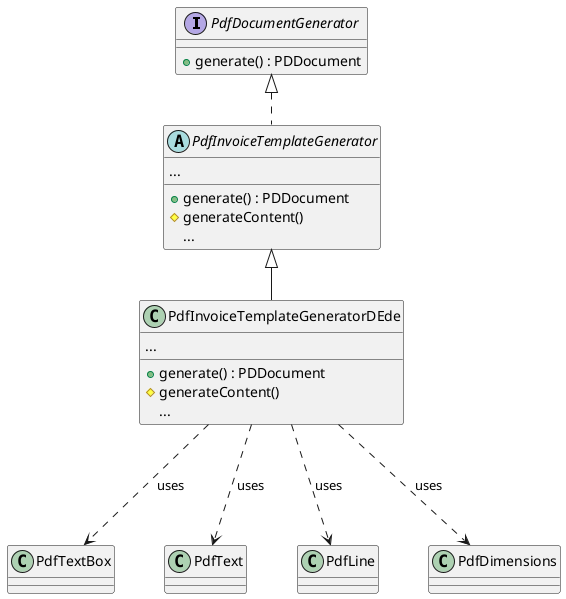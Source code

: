 @startuml
skinparam nodesep 50
skinparam ranksep 50
skinparam class {
  BackgroundColor<<interface>> #ffccff
  BackgroundColor<<abstract>> #ccccff
}

interface PdfDocumentGenerator {
    + generate() : PDDocument
}
abstract class PdfInvoiceTemplateGenerator implements PdfDocumentGenerator {
    ...
    + generate() : PDDocument
    # generateContent()
    {method} ...
}
class PdfInvoiceTemplateGeneratorDEde extends PdfInvoiceTemplateGenerator {
    ...
    + generate() : PDDocument
    # generateContent()
    {method} ...
}

PdfInvoiceTemplateGeneratorDEde ...> PdfTextBox : uses
PdfInvoiceTemplateGeneratorDEde ...> PdfText : uses
PdfInvoiceTemplateGeneratorDEde ...> PdfLine : uses
PdfInvoiceTemplateGeneratorDEde ...> PdfDimensions : uses
@enduml